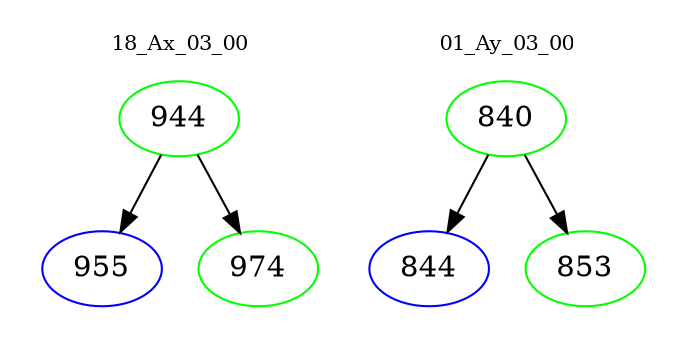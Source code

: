 digraph{
subgraph cluster_0 {
color = white
label = "18_Ax_03_00";
fontsize=10;
T0_944 [label="944", color="green"]
T0_944 -> T0_955 [color="black"]
T0_955 [label="955", color="blue"]
T0_944 -> T0_974 [color="black"]
T0_974 [label="974", color="green"]
}
subgraph cluster_1 {
color = white
label = "01_Ay_03_00";
fontsize=10;
T1_840 [label="840", color="green"]
T1_840 -> T1_844 [color="black"]
T1_844 [label="844", color="blue"]
T1_840 -> T1_853 [color="black"]
T1_853 [label="853", color="green"]
}
}
